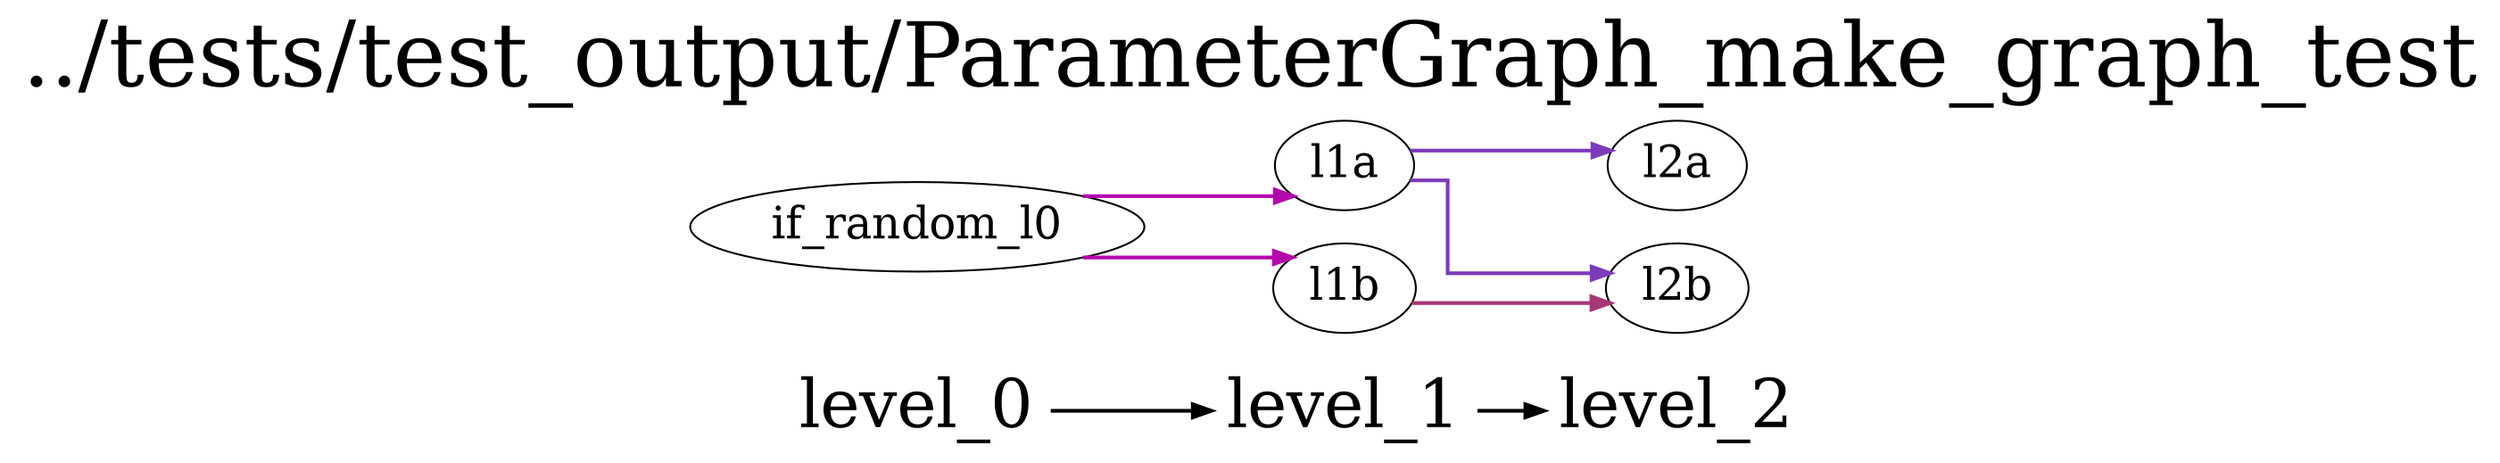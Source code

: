 digraph G {
          splines=ortho;
          fontsize = 48;
          rankdir = "LR";
          node[fontsize=24];
          edge[penwidth=2];
          {
          node [shape=plaintext fontsize=36];
          level_0 -> 
          level_1 -> 
          level_2
          }
          {rank = same;
          level_0;
          if_random_l0;
          }
          {rank = same;
          level_1;
          l1a;
          l1b;
          }
          {rank = same;
          level_2;
          l2a;
          l2b;
          }
          l1a -> l2a [color="#7C3CBA"];
          l1a -> l2b [color="#7C3CBA"];
          l2b ;
          l2a ;
          if_random_l0 -> l1a [color="#B407AB"];
          if_random_l0 -> l1b [color="#B407AB"];
          l1b -> l2b [color="#A73674"];
          labelloc = "t";
          label = "../tests/test_output/ParameterGraph_make_graph_test";
}